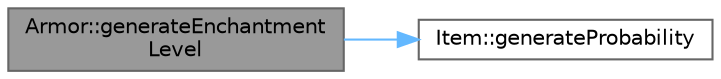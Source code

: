 digraph "Armor::generateEnchantmentLevel"
{
 // LATEX_PDF_SIZE
  bgcolor="transparent";
  edge [fontname=Helvetica,fontsize=10,labelfontname=Helvetica,labelfontsize=10];
  node [fontname=Helvetica,fontsize=10,shape=box,height=0.2,width=0.4];
  rankdir="LR";
  Node1 [id="Node000001",label="Armor::generateEnchantment\lLevel",height=0.2,width=0.4,color="gray40", fillcolor="grey60", style="filled", fontcolor="black",tooltip="Method to generate a random enchantment level for the Armor object."];
  Node1 -> Node2 [id="edge2_Node000001_Node000002",color="steelblue1",style="solid",tooltip=" "];
  Node2 [id="Node000002",label="Item::generateProbability",height=0.2,width=0.4,color="grey40", fillcolor="white", style="filled",URL="$class_item.html#ac9fad565f6cecac54252284050ad01b0",tooltip="Generate a random uniformely distributed probability between 0 and 1."];
}
